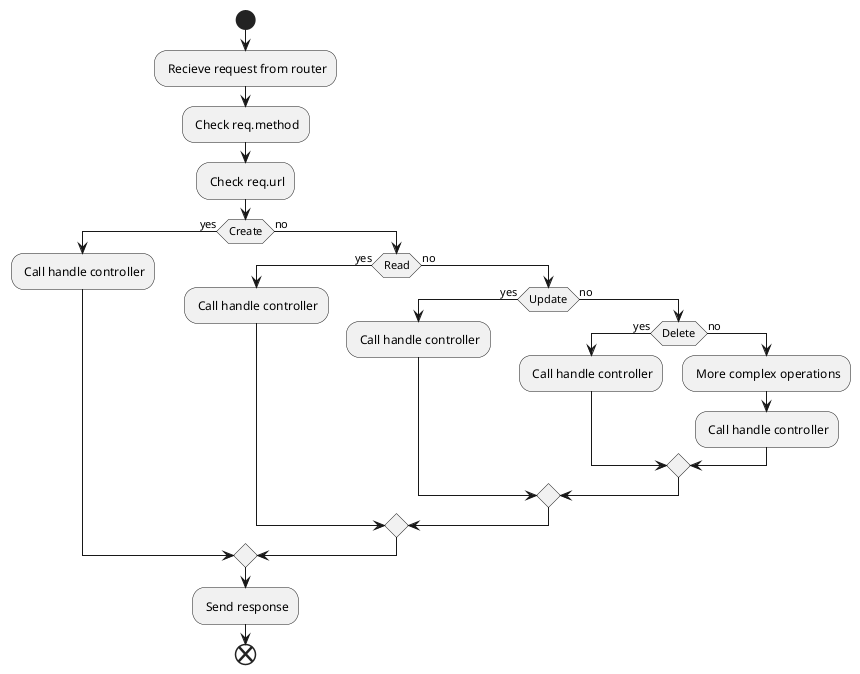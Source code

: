 @startuml

start

: Recieve request from router;
: Check req.method;
: Check req.url;
if (Create) then (yes)
    : Call handle controller;
    else (no)
    if (Read) then (yes)
        : Call handle controller;
    else (no)
        if (Update) then (yes)
        : Call handle controller;
        else (no)
        if (Delete) then (yes)
            : Call handle controller;
        else (no)
            : More complex operations;
            : Call handle controller;
            endif
        endif
    endif
endif   
: Send response;

end

@enduml